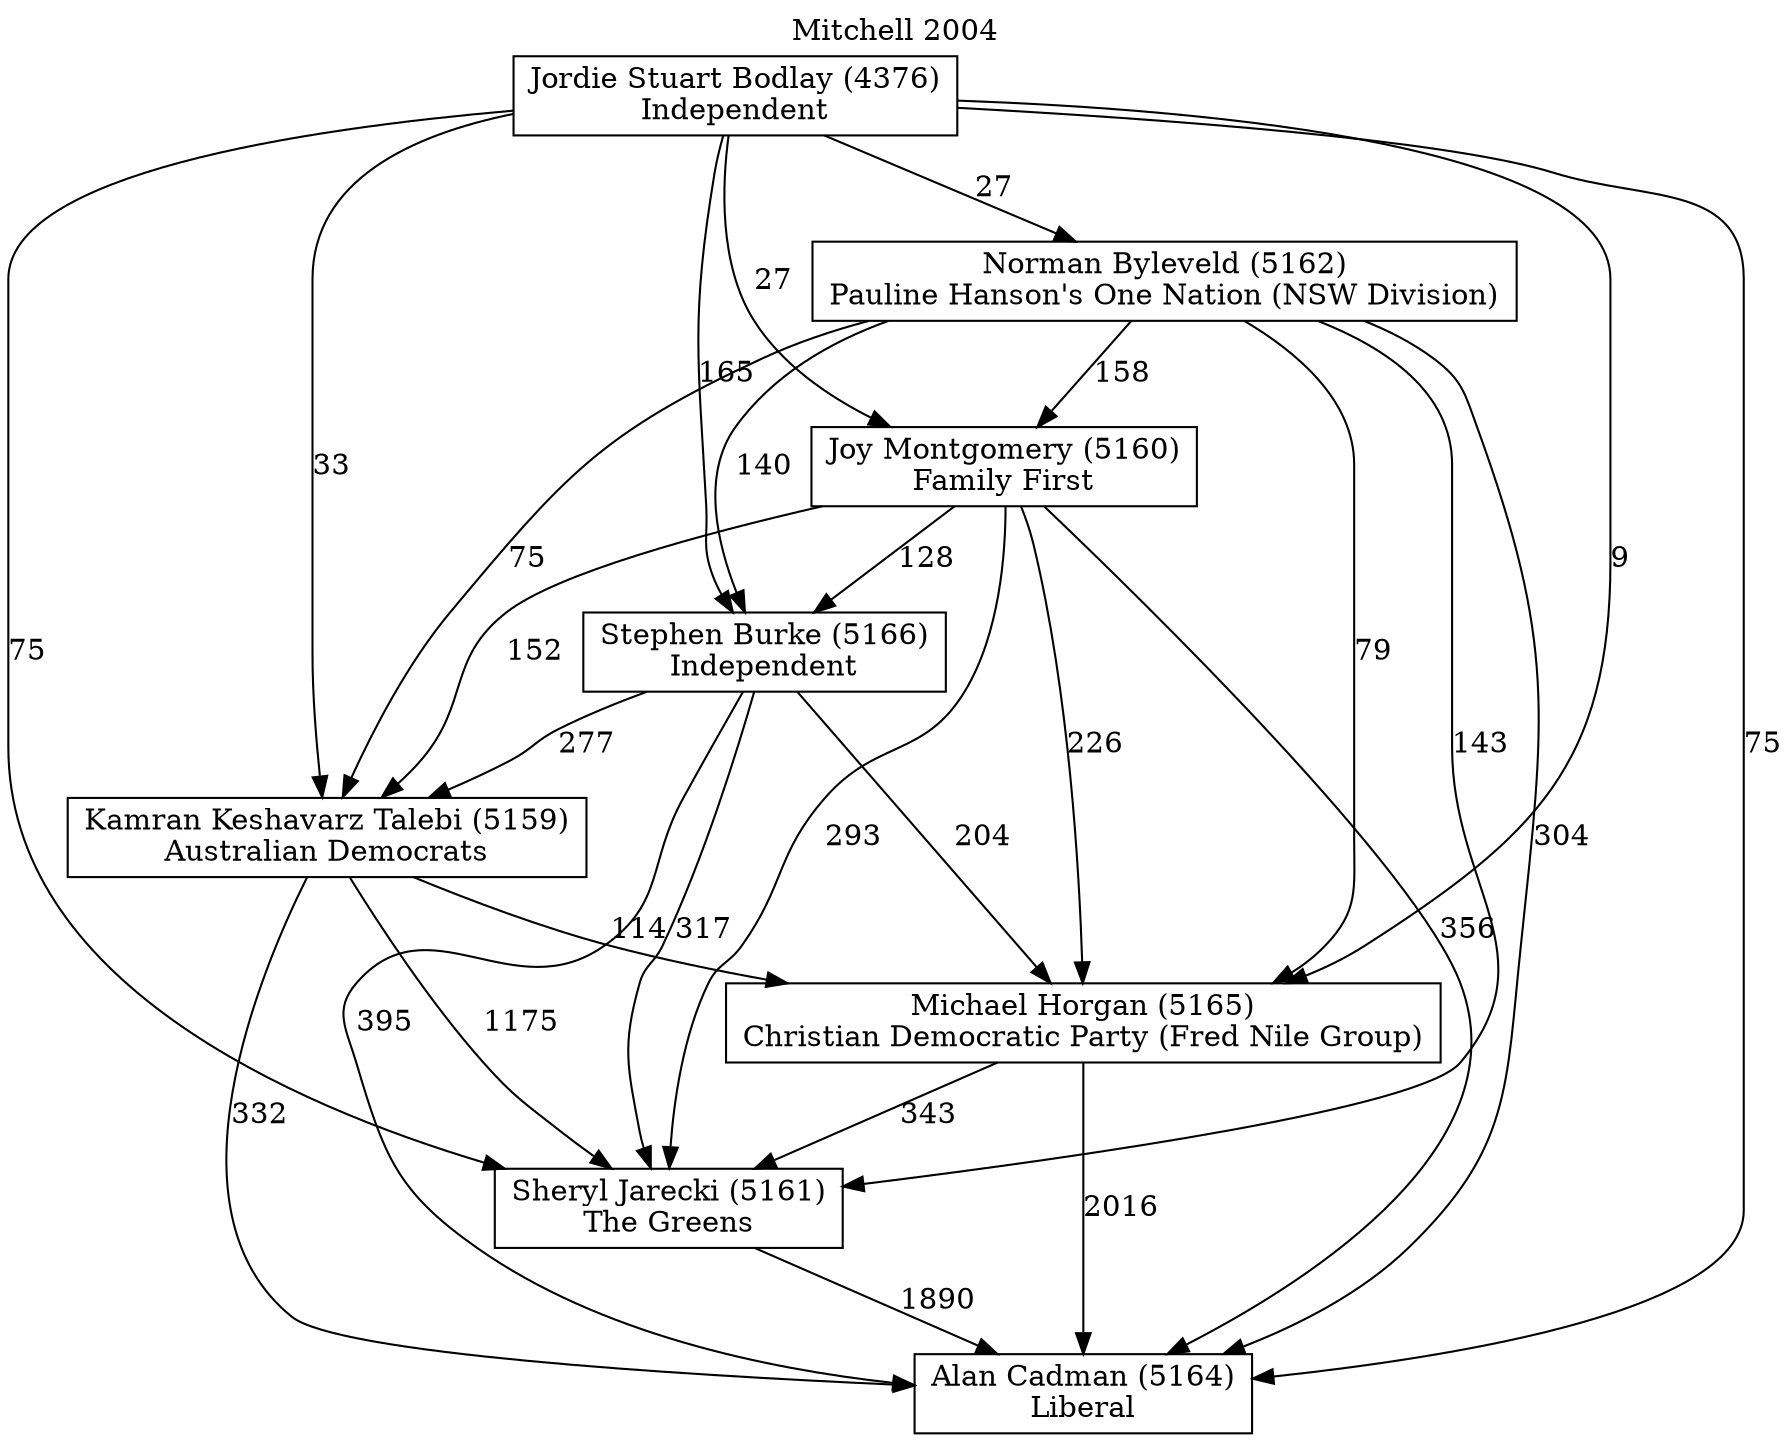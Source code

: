 // House preference flow
digraph "Alan Cadman (5164)_Mitchell_2004" {
	graph [label="Mitchell 2004" labelloc=t mclimit=10]
	node [shape=box]
	"Alan Cadman (5164)" [label="Alan Cadman (5164)
Liberal"]
	"Sheryl Jarecki (5161)" [label="Sheryl Jarecki (5161)
The Greens"]
	"Michael Horgan (5165)" [label="Michael Horgan (5165)
Christian Democratic Party (Fred Nile Group)"]
	"Kamran Keshavarz Talebi (5159)" [label="Kamran Keshavarz Talebi (5159)
Australian Democrats"]
	"Stephen Burke (5166)" [label="Stephen Burke (5166)
Independent"]
	"Joy Montgomery (5160)" [label="Joy Montgomery (5160)
Family First"]
	"Norman Byleveld (5162)" [label="Norman Byleveld (5162)
Pauline Hanson's One Nation (NSW Division)"]
	"Jordie Stuart Bodlay (4376)" [label="Jordie Stuart Bodlay (4376)
Independent"]
	"Sheryl Jarecki (5161)" -> "Alan Cadman (5164)" [label=1890]
	"Michael Horgan (5165)" -> "Sheryl Jarecki (5161)" [label=343]
	"Kamran Keshavarz Talebi (5159)" -> "Michael Horgan (5165)" [label=114]
	"Stephen Burke (5166)" -> "Kamran Keshavarz Talebi (5159)" [label=277]
	"Joy Montgomery (5160)" -> "Stephen Burke (5166)" [label=128]
	"Norman Byleveld (5162)" -> "Joy Montgomery (5160)" [label=158]
	"Jordie Stuart Bodlay (4376)" -> "Norman Byleveld (5162)" [label=27]
	"Michael Horgan (5165)" -> "Alan Cadman (5164)" [label=2016]
	"Kamran Keshavarz Talebi (5159)" -> "Alan Cadman (5164)" [label=332]
	"Stephen Burke (5166)" -> "Alan Cadman (5164)" [label=395]
	"Joy Montgomery (5160)" -> "Alan Cadman (5164)" [label=356]
	"Norman Byleveld (5162)" -> "Alan Cadman (5164)" [label=304]
	"Jordie Stuart Bodlay (4376)" -> "Alan Cadman (5164)" [label=75]
	"Jordie Stuart Bodlay (4376)" -> "Joy Montgomery (5160)" [label=27]
	"Norman Byleveld (5162)" -> "Stephen Burke (5166)" [label=140]
	"Jordie Stuart Bodlay (4376)" -> "Stephen Burke (5166)" [label=165]
	"Joy Montgomery (5160)" -> "Kamran Keshavarz Talebi (5159)" [label=152]
	"Norman Byleveld (5162)" -> "Kamran Keshavarz Talebi (5159)" [label=75]
	"Jordie Stuart Bodlay (4376)" -> "Kamran Keshavarz Talebi (5159)" [label=33]
	"Stephen Burke (5166)" -> "Michael Horgan (5165)" [label=204]
	"Joy Montgomery (5160)" -> "Michael Horgan (5165)" [label=226]
	"Norman Byleveld (5162)" -> "Michael Horgan (5165)" [label=79]
	"Jordie Stuart Bodlay (4376)" -> "Michael Horgan (5165)" [label=9]
	"Kamran Keshavarz Talebi (5159)" -> "Sheryl Jarecki (5161)" [label=1175]
	"Stephen Burke (5166)" -> "Sheryl Jarecki (5161)" [label=317]
	"Joy Montgomery (5160)" -> "Sheryl Jarecki (5161)" [label=293]
	"Norman Byleveld (5162)" -> "Sheryl Jarecki (5161)" [label=143]
	"Jordie Stuart Bodlay (4376)" -> "Sheryl Jarecki (5161)" [label=75]
}
